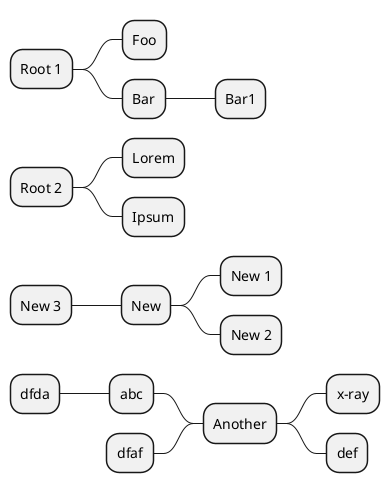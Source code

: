 @startmindmap
* Root 1
** Foo
** Bar
*** Bar1
* Root 2
** Lorem
** Ipsum
+ New
** New 1
++ New 2
-- New 3
- Another
++ x-ray
-- abc
** def
--- dfda
-- dfaf
@endmindmap